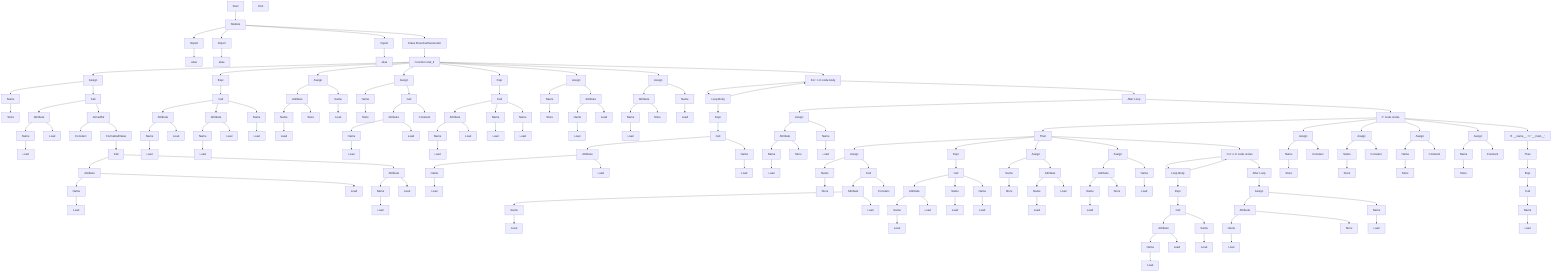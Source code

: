 flowchart TD
Start["Start"]
node1["Module"]
Start --> node1
node2["Import"]
node1 --> node2
node3["alias"]
node2 --> node3
node4["Import"]
node1 --> node4
node5["alias"]
node4 --> node5
node6["Import"]
node1 --> node6
node7["alias"]
node6 --> node7
node8["Class FlowchartGenerator"]
node1 --> node8
node9["Function visit_If"]
node8 --> node9
node10["Assign"]
node9 --> node10
node11["Name"]
node10 --> node11
node12["Store"]
node11 --> node12
node13["Call"]
node10 --> node13
node14["Attribute"]
node13 --> node14
node15["Name"]
node14 --> node15
node16["Load"]
node15 --> node16
node17["Load"]
node14 --> node17
node18["JoinedStr"]
node13 --> node18
node19["Constant"]
node18 --> node19
node20["FormattedValue"]
node18 --> node20
node21["Call"]
node20 --> node21
node22["Attribute"]
node21 --> node22
node23["Name"]
node22 --> node23
node24["Load"]
node23 --> node24
node25["Load"]
node22 --> node25
node26["Attribute"]
node21 --> node26
node27["Name"]
node26 --> node27
node28["Load"]
node27 --> node28
node29["Load"]
node26 --> node29
node30["Expr"]
node9 --> node30
node31["Call"]
node30 --> node31
node32["Attribute"]
node31 --> node32
node33["Name"]
node32 --> node33
node34["Load"]
node33 --> node34
node35["Load"]
node32 --> node35
node36["Attribute"]
node31 --> node36
node37["Name"]
node36 --> node37
node38["Load"]
node37 --> node38
node39["Load"]
node36 --> node39
node40["Name"]
node31 --> node40
node41["Load"]
node40 --> node41
node42["Assign"]
node9 --> node42
node43["Attribute"]
node42 --> node43
node44["Name"]
node43 --> node44
node45["Load"]
node44 --> node45
node46["Store"]
node43 --> node46
node47["Name"]
node42 --> node47
node48["Load"]
node47 --> node48
node49["Assign"]
node9 --> node49
node50["Name"]
node49 --> node50
node51["Store"]
node50 --> node51
node52["Call"]
node49 --> node52
node53["Attribute"]
node52 --> node53
node54["Name"]
node53 --> node54
node55["Load"]
node54 --> node55
node56["Load"]
node53 --> node56
node57["Constant"]
node52 --> node57
node58["Expr"]
node9 --> node58
node59["Call"]
node58 --> node59
node60["Attribute"]
node59 --> node60
node61["Name"]
node60 --> node61
node62["Load"]
node61 --> node62
node63["Load"]
node60 --> node63
node64["Name"]
node59 --> node64
node65["Load"]
node64 --> node65
node66["Name"]
node59 --> node66
node67["Load"]
node66 --> node67
node68["Assign"]
node9 --> node68
node69["Name"]
node68 --> node69
node70["Store"]
node69 --> node70
node71["Attribute"]
node68 --> node71
node72["Name"]
node71 --> node72
node73["Load"]
node72 --> node73
node74["Load"]
node71 --> node74
node75["Assign"]
node9 --> node75
node76["Attribute"]
node75 --> node76
node77["Name"]
node76 --> node77
node78["Load"]
node77 --> node78
node79["Store"]
node76 --> node79
node80["Name"]
node75 --> node80
node81["Load"]
node80 --> node81
node82["For: n in node.body"]
node9 --> node82
node83["Loop Body"]
node82 --> node83
node84["After Loop"]
node85["Expr"]
node83 --> node85
node86["Call"]
node85 --> node86
node87["Attribute"]
node86 --> node87
node88["Name"]
node87 --> node88
node89["Load"]
node88 --> node89
node90["Load"]
node87 --> node90
node91["Name"]
node86 --> node91
node92["Load"]
node91 --> node92
node83 --> node82
node82 --> node84
node93["Assign"]
node84 --> node93
node94["Attribute"]
node93 --> node94
node95["Name"]
node94 --> node95
node96["Load"]
node95 --> node96
node97["Store"]
node94 --> node97
node98["Name"]
node93 --> node98
node99["Load"]
node98 --> node99
node100["If: node.orelse"]
node84 --> node100
node101["Then"]
node100 --> node101
node102["Assign"]
node101 --> node102
node103["Name"]
node102 --> node103
node104["Store"]
node103 --> node104
node105["Call"]
node102 --> node105
node106["Attribute"]
node105 --> node106
node107["Name"]
node106 --> node107
node108["Load"]
node107 --> node108
node109["Load"]
node106 --> node109
node110["Constant"]
node105 --> node110
node111["Expr"]
node101 --> node111
node112["Call"]
node111 --> node112
node113["Attribute"]
node112 --> node113
node114["Name"]
node113 --> node114
node115["Load"]
node114 --> node115
node116["Load"]
node113 --> node116
node117["Name"]
node112 --> node117
node118["Load"]
node117 --> node118
node119["Name"]
node112 --> node119
node120["Load"]
node119 --> node120
node121["Assign"]
node101 --> node121
node122["Name"]
node121 --> node122
node123["Store"]
node122 --> node123
node124["Attribute"]
node121 --> node124
node125["Name"]
node124 --> node125
node126["Load"]
node125 --> node126
node127["Load"]
node124 --> node127
node128["Assign"]
node101 --> node128
node129["Attribute"]
node128 --> node129
node130["Name"]
node129 --> node130
node131["Load"]
node130 --> node131
node132["Store"]
node129 --> node132
node133["Name"]
node128 --> node133
node134["Load"]
node133 --> node134
node135["For: n in node.orelse"]
node101 --> node135
node136["Loop Body"]
node135 --> node136
node137["After Loop"]
node138["Expr"]
node136 --> node138
node139["Call"]
node138 --> node139
node140["Attribute"]
node139 --> node140
node141["Name"]
node140 --> node141
node142["Load"]
node141 --> node142
node143["Load"]
node140 --> node143
node144["Name"]
node139 --> node144
node145["Load"]
node144 --> node145
node136 --> node135
node135 --> node137
node146["Assign"]
node137 --> node146
node147["Attribute"]
node146 --> node147
node148["Name"]
node147 --> node148
node149["Load"]
node148 --> node149
node150["Store"]
node147 --> node150
node151["Name"]
node146 --> node151
node152["Load"]
node151 --> node152
node153["Assign"]
node100 --> node153
node154["Name"]
node153 --> node154
node155["Store"]
node154 --> node155
node156["Constant"]
node153 --> node156
node157["Assign"]
node100 --> node157
node158["Name"]
node157 --> node158
node159["Store"]
node158 --> node159
node160["Constant"]
node157 --> node160
node161["Assign"]
node100 --> node161
node162["Name"]
node161 --> node162
node163["Store"]
node162 --> node163
node164["Constant"]
node161 --> node164
node165["Assign"]
node100 --> node165
node166["Name"]
node165 --> node166
node167["Store"]
node166 --> node167
node168["Constant"]
node165 --> node168
node169["If: __name__ == '__main__'"]
node100 --> node169
node170["Then"]
node169 --> node170
node171["Expr"]
node170 --> node171
node172["Call"]
node171 --> node172
node173["Name"]
node172 --> node173
node174["Load"]
node173 --> node174
End["End"]